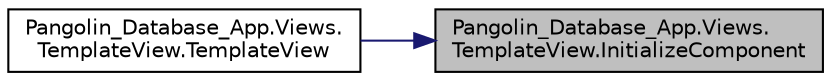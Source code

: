 digraph "Pangolin_Database_App.Views.TemplateView.InitializeComponent"
{
 // LATEX_PDF_SIZE
  edge [fontname="Helvetica",fontsize="10",labelfontname="Helvetica",labelfontsize="10"];
  node [fontname="Helvetica",fontsize="10",shape=record];
  rankdir="RL";
  Node1 [label="Pangolin_Database_App.Views.\lTemplateView.InitializeComponent",height=0.2,width=0.4,color="black", fillcolor="grey75", style="filled", fontcolor="black",tooltip="InitializeComponent"];
  Node1 -> Node2 [dir="back",color="midnightblue",fontsize="10",style="solid",fontname="Helvetica"];
  Node2 [label="Pangolin_Database_App.Views.\lTemplateView.TemplateView",height=0.2,width=0.4,color="black", fillcolor="white", style="filled",URL="$class_pangolin___database___app_1_1_views_1_1_template_view.html#a8d4d90cbb3223f0ac5a9003df8ccf168",tooltip=" "];
}
